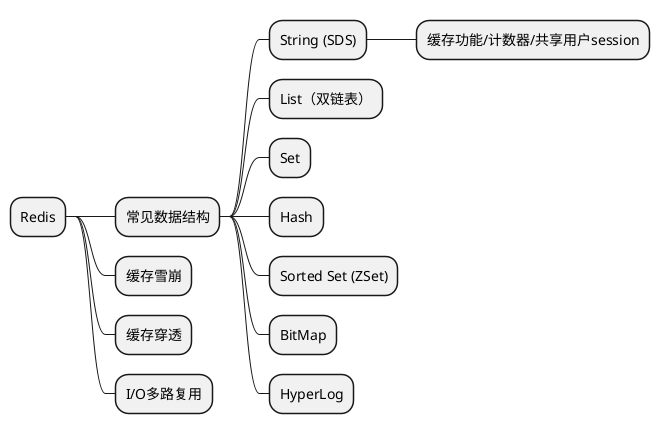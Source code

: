 @startmindmap
'https://plantuml.com/mindmap-diagram

* Redis

** 常见数据结构
*** String (SDS)
**** 缓存功能/计数器/共享用户session
*** List（双链表）
*** Set
*** Hash
*** Sorted Set (ZSet)
*** BitMap
*** HyperLog

** 缓存雪崩
** 缓存穿透

** I/O多路复用
@endmindmap
